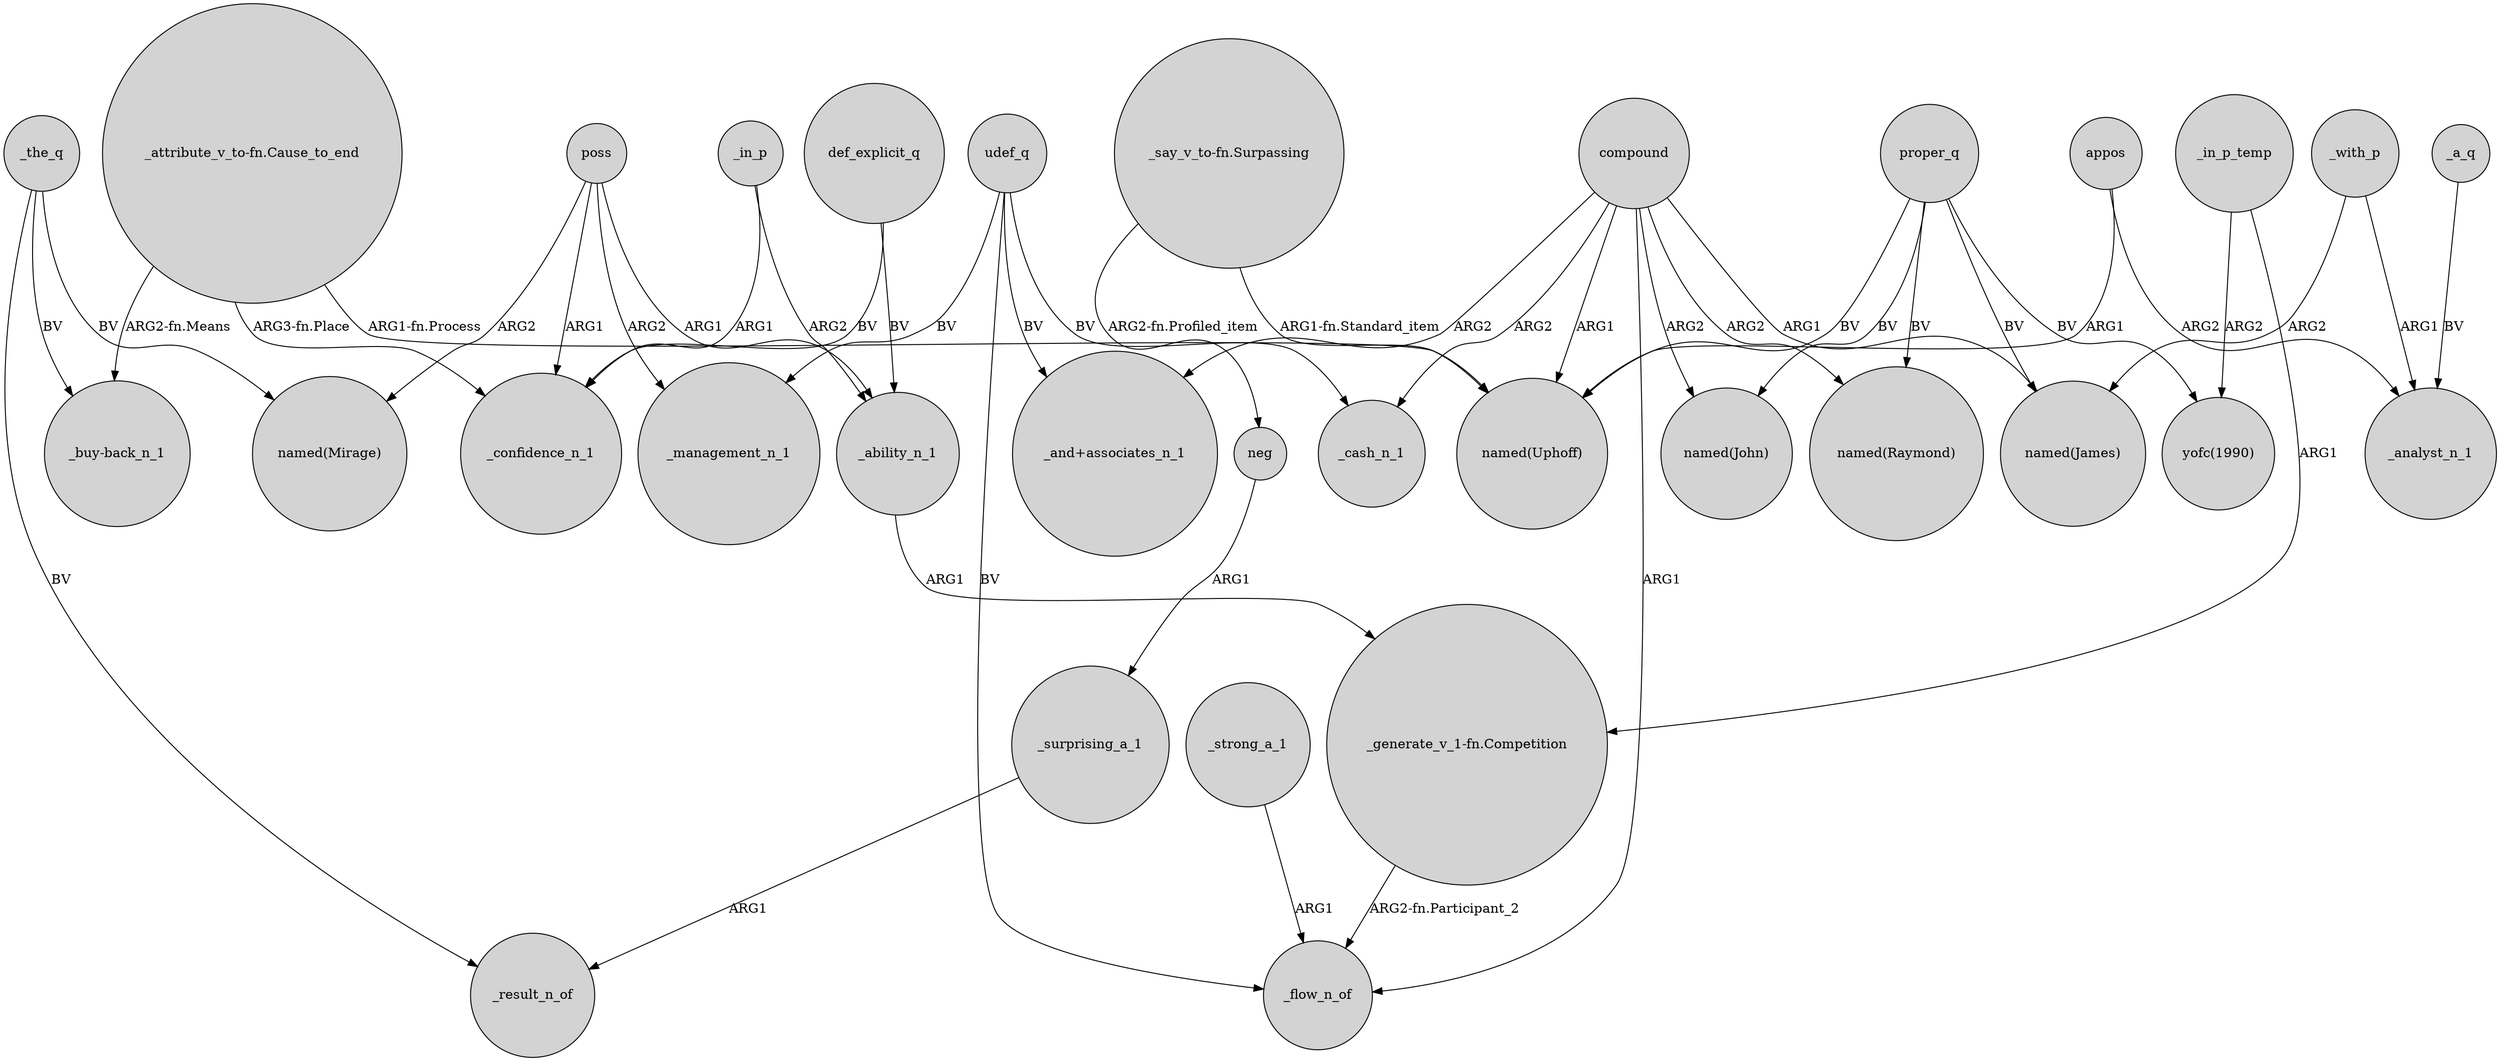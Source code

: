 digraph {
	node [shape=circle style=filled]
	_surprising_a_1 -> _result_n_of [label=ARG1]
	udef_q -> _cash_n_1 [label=BV]
	proper_q -> "named(James)" [label=BV]
	_strong_a_1 -> _flow_n_of [label=ARG1]
	def_explicit_q -> _confidence_n_1 [label=BV]
	compound -> _cash_n_1 [label=ARG2]
	_the_q -> "_buy-back_n_1" [label=BV]
	neg -> _surprising_a_1 [label=ARG1]
	_in_p_temp -> "_generate_v_1-fn.Competition" [label=ARG1]
	_with_p -> "named(James)" [label=ARG2]
	_with_p -> _analyst_n_1 [label=ARG1]
	compound -> "named(James)" [label=ARG1]
	poss -> _confidence_n_1 [label=ARG1]
	compound -> "_and+associates_n_1" [label=ARG2]
	proper_q -> "named(Raymond)" [label=BV]
	"_generate_v_1-fn.Competition" -> _flow_n_of [label="ARG2-fn.Participant_2"]
	proper_q -> "named(Uphoff)" [label=BV]
	_a_q -> _analyst_n_1 [label=BV]
	udef_q -> _management_n_1 [label=BV]
	poss -> _ability_n_1 [label=ARG1]
	"_say_v_to-fn.Surpassing" -> "named(Uphoff)" [label="ARG1-fn.Standard_item"]
	"_attribute_v_to-fn.Cause_to_end" -> "_buy-back_n_1" [label="ARG2-fn.Means"]
	compound -> "named(John)" [label=ARG2]
	appos -> _analyst_n_1 [label=ARG2]
	proper_q -> "named(John)" [label=BV]
	"_attribute_v_to-fn.Cause_to_end" -> "named(Uphoff)" [label="ARG1-fn.Process"]
	compound -> _flow_n_of [label=ARG1]
	_the_q -> _result_n_of [label=BV]
	"_attribute_v_to-fn.Cause_to_end" -> _confidence_n_1 [label="ARG3-fn.Place"]
	udef_q -> _flow_n_of [label=BV]
	_the_q -> "named(Mirage)" [label=BV]
	poss -> "named(Mirage)" [label=ARG2]
	appos -> "named(Uphoff)" [label=ARG1]
	proper_q -> "yofc(1990)" [label=BV]
	def_explicit_q -> _ability_n_1 [label=BV]
	_in_p -> _confidence_n_1 [label=ARG1]
	_in_p_temp -> "yofc(1990)" [label=ARG2]
	poss -> _management_n_1 [label=ARG2]
	_in_p -> _ability_n_1 [label=ARG2]
	compound -> "named(Raymond)" [label=ARG2]
	compound -> "named(Uphoff)" [label=ARG1]
	_ability_n_1 -> "_generate_v_1-fn.Competition" [label=ARG1]
	udef_q -> "_and+associates_n_1" [label=BV]
	"_say_v_to-fn.Surpassing" -> neg [label="ARG2-fn.Profiled_item"]
}
